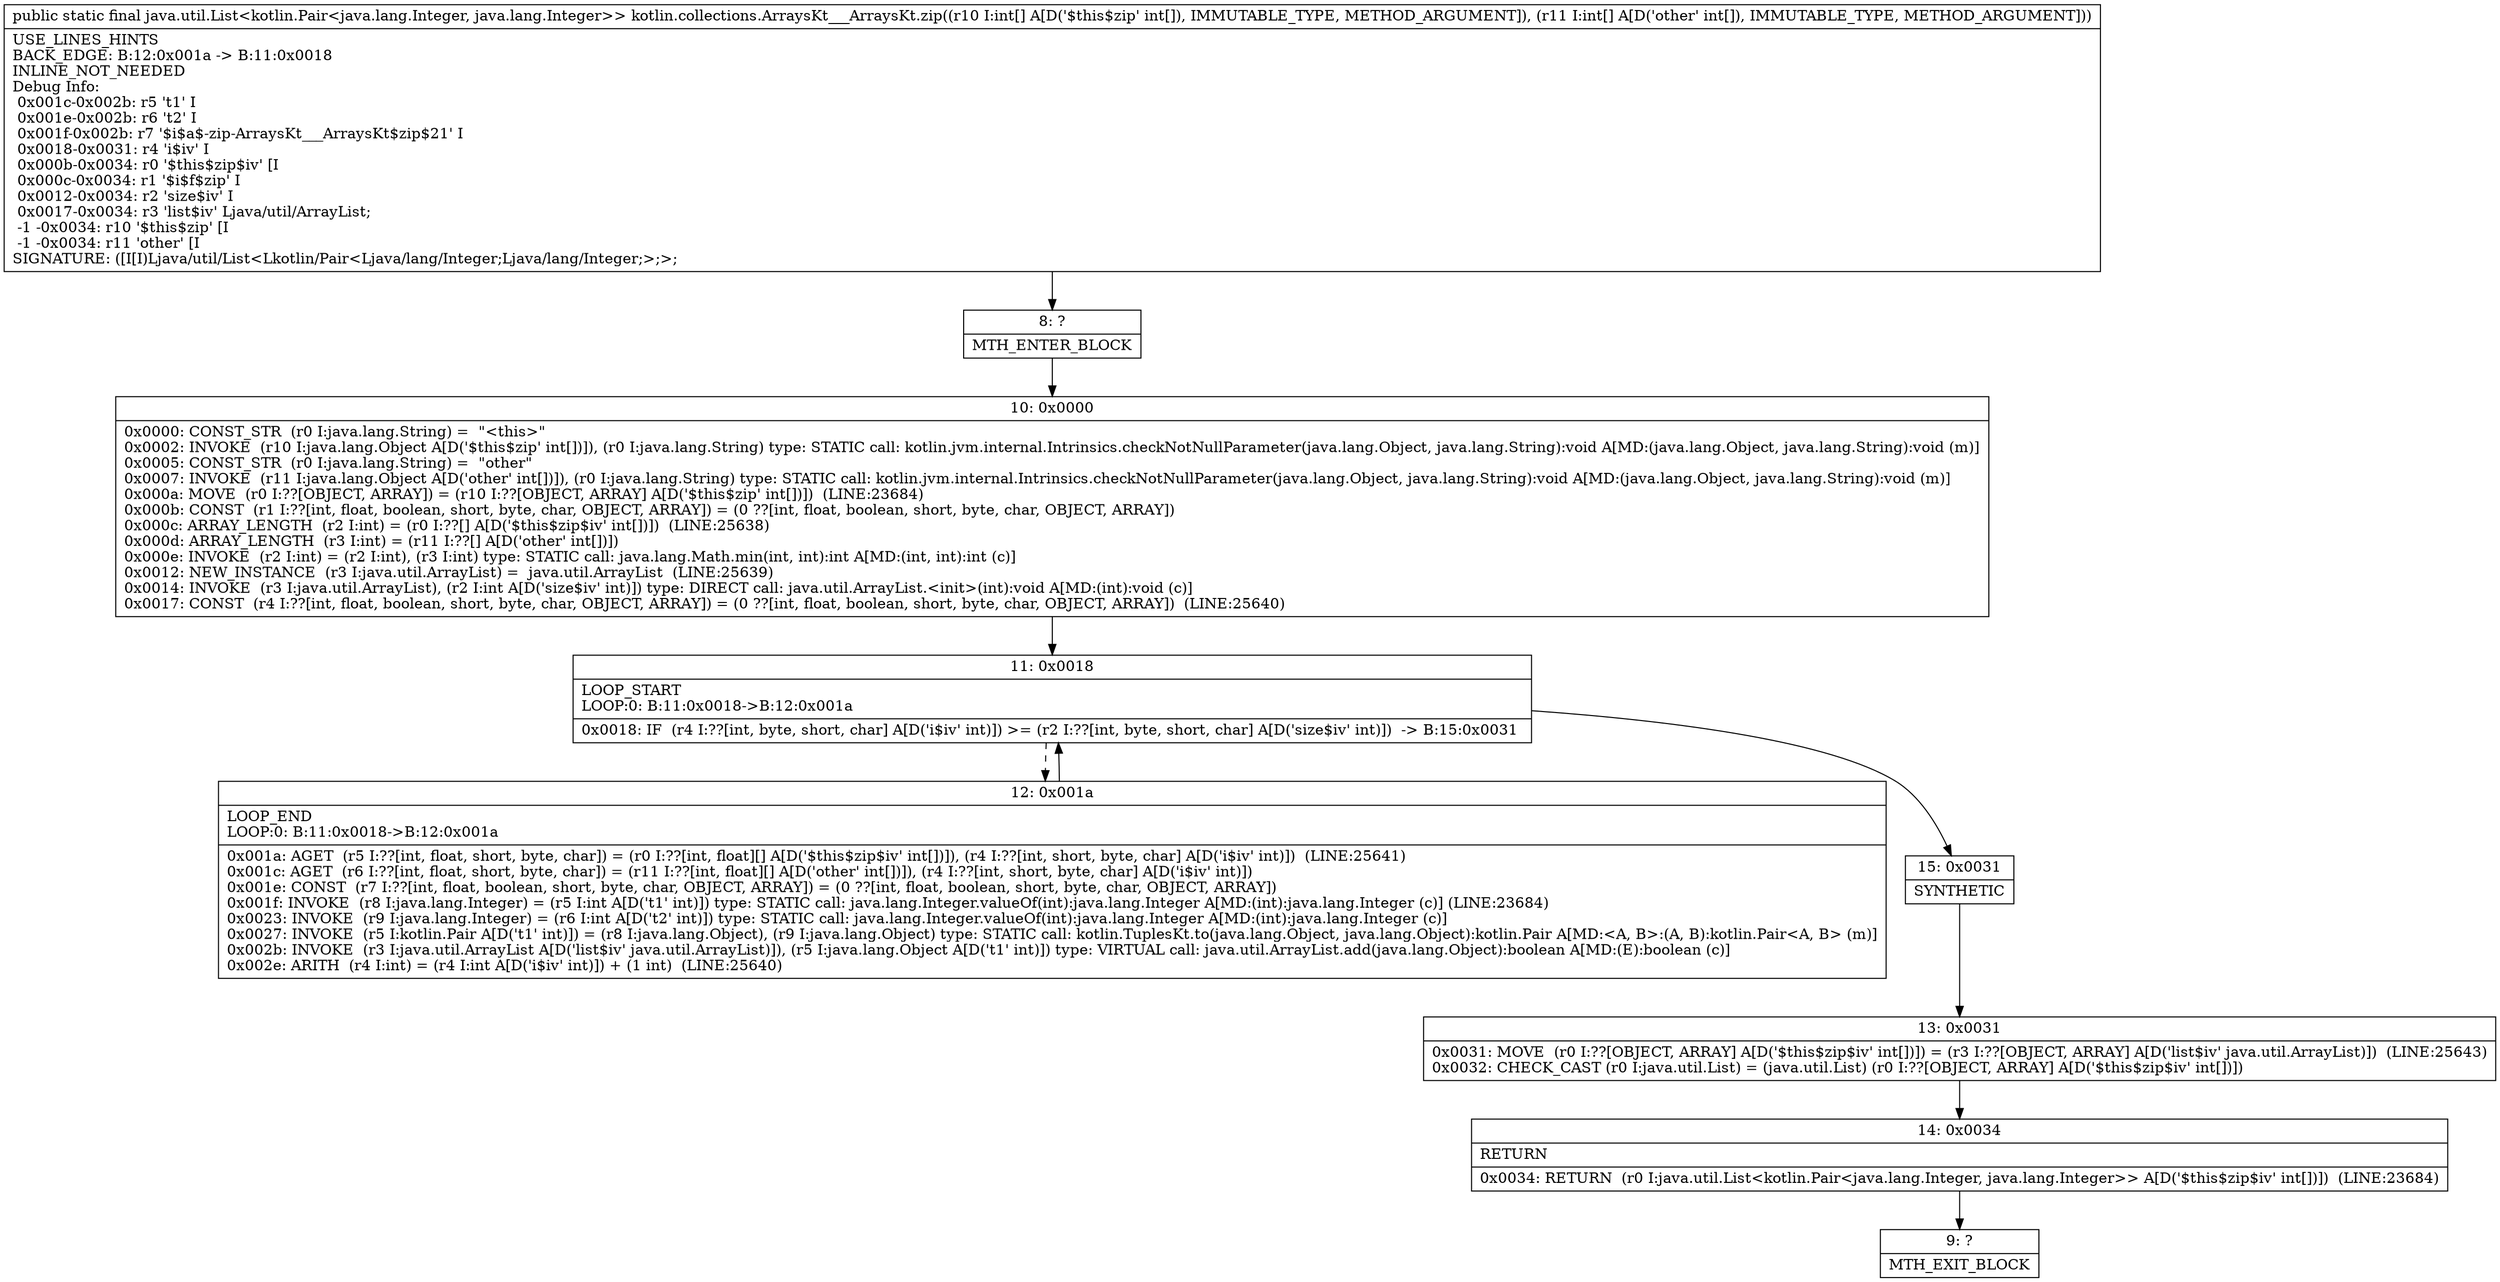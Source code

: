 digraph "CFG forkotlin.collections.ArraysKt___ArraysKt.zip([I[I)Ljava\/util\/List;" {
Node_8 [shape=record,label="{8\:\ ?|MTH_ENTER_BLOCK\l}"];
Node_10 [shape=record,label="{10\:\ 0x0000|0x0000: CONST_STR  (r0 I:java.lang.String) =  \"\<this\>\" \l0x0002: INVOKE  (r10 I:java.lang.Object A[D('$this$zip' int[])]), (r0 I:java.lang.String) type: STATIC call: kotlin.jvm.internal.Intrinsics.checkNotNullParameter(java.lang.Object, java.lang.String):void A[MD:(java.lang.Object, java.lang.String):void (m)]\l0x0005: CONST_STR  (r0 I:java.lang.String) =  \"other\" \l0x0007: INVOKE  (r11 I:java.lang.Object A[D('other' int[])]), (r0 I:java.lang.String) type: STATIC call: kotlin.jvm.internal.Intrinsics.checkNotNullParameter(java.lang.Object, java.lang.String):void A[MD:(java.lang.Object, java.lang.String):void (m)]\l0x000a: MOVE  (r0 I:??[OBJECT, ARRAY]) = (r10 I:??[OBJECT, ARRAY] A[D('$this$zip' int[])])  (LINE:23684)\l0x000b: CONST  (r1 I:??[int, float, boolean, short, byte, char, OBJECT, ARRAY]) = (0 ??[int, float, boolean, short, byte, char, OBJECT, ARRAY]) \l0x000c: ARRAY_LENGTH  (r2 I:int) = (r0 I:??[] A[D('$this$zip$iv' int[])])  (LINE:25638)\l0x000d: ARRAY_LENGTH  (r3 I:int) = (r11 I:??[] A[D('other' int[])]) \l0x000e: INVOKE  (r2 I:int) = (r2 I:int), (r3 I:int) type: STATIC call: java.lang.Math.min(int, int):int A[MD:(int, int):int (c)]\l0x0012: NEW_INSTANCE  (r3 I:java.util.ArrayList) =  java.util.ArrayList  (LINE:25639)\l0x0014: INVOKE  (r3 I:java.util.ArrayList), (r2 I:int A[D('size$iv' int)]) type: DIRECT call: java.util.ArrayList.\<init\>(int):void A[MD:(int):void (c)]\l0x0017: CONST  (r4 I:??[int, float, boolean, short, byte, char, OBJECT, ARRAY]) = (0 ??[int, float, boolean, short, byte, char, OBJECT, ARRAY])  (LINE:25640)\l}"];
Node_11 [shape=record,label="{11\:\ 0x0018|LOOP_START\lLOOP:0: B:11:0x0018\-\>B:12:0x001a\l|0x0018: IF  (r4 I:??[int, byte, short, char] A[D('i$iv' int)]) \>= (r2 I:??[int, byte, short, char] A[D('size$iv' int)])  \-\> B:15:0x0031 \l}"];
Node_12 [shape=record,label="{12\:\ 0x001a|LOOP_END\lLOOP:0: B:11:0x0018\-\>B:12:0x001a\l|0x001a: AGET  (r5 I:??[int, float, short, byte, char]) = (r0 I:??[int, float][] A[D('$this$zip$iv' int[])]), (r4 I:??[int, short, byte, char] A[D('i$iv' int)])  (LINE:25641)\l0x001c: AGET  (r6 I:??[int, float, short, byte, char]) = (r11 I:??[int, float][] A[D('other' int[])]), (r4 I:??[int, short, byte, char] A[D('i$iv' int)]) \l0x001e: CONST  (r7 I:??[int, float, boolean, short, byte, char, OBJECT, ARRAY]) = (0 ??[int, float, boolean, short, byte, char, OBJECT, ARRAY]) \l0x001f: INVOKE  (r8 I:java.lang.Integer) = (r5 I:int A[D('t1' int)]) type: STATIC call: java.lang.Integer.valueOf(int):java.lang.Integer A[MD:(int):java.lang.Integer (c)] (LINE:23684)\l0x0023: INVOKE  (r9 I:java.lang.Integer) = (r6 I:int A[D('t2' int)]) type: STATIC call: java.lang.Integer.valueOf(int):java.lang.Integer A[MD:(int):java.lang.Integer (c)]\l0x0027: INVOKE  (r5 I:kotlin.Pair A[D('t1' int)]) = (r8 I:java.lang.Object), (r9 I:java.lang.Object) type: STATIC call: kotlin.TuplesKt.to(java.lang.Object, java.lang.Object):kotlin.Pair A[MD:\<A, B\>:(A, B):kotlin.Pair\<A, B\> (m)]\l0x002b: INVOKE  (r3 I:java.util.ArrayList A[D('list$iv' java.util.ArrayList)]), (r5 I:java.lang.Object A[D('t1' int)]) type: VIRTUAL call: java.util.ArrayList.add(java.lang.Object):boolean A[MD:(E):boolean (c)]\l0x002e: ARITH  (r4 I:int) = (r4 I:int A[D('i$iv' int)]) + (1 int)  (LINE:25640)\l}"];
Node_15 [shape=record,label="{15\:\ 0x0031|SYNTHETIC\l}"];
Node_13 [shape=record,label="{13\:\ 0x0031|0x0031: MOVE  (r0 I:??[OBJECT, ARRAY] A[D('$this$zip$iv' int[])]) = (r3 I:??[OBJECT, ARRAY] A[D('list$iv' java.util.ArrayList)])  (LINE:25643)\l0x0032: CHECK_CAST (r0 I:java.util.List) = (java.util.List) (r0 I:??[OBJECT, ARRAY] A[D('$this$zip$iv' int[])]) \l}"];
Node_14 [shape=record,label="{14\:\ 0x0034|RETURN\l|0x0034: RETURN  (r0 I:java.util.List\<kotlin.Pair\<java.lang.Integer, java.lang.Integer\>\> A[D('$this$zip$iv' int[])])  (LINE:23684)\l}"];
Node_9 [shape=record,label="{9\:\ ?|MTH_EXIT_BLOCK\l}"];
MethodNode[shape=record,label="{public static final java.util.List\<kotlin.Pair\<java.lang.Integer, java.lang.Integer\>\> kotlin.collections.ArraysKt___ArraysKt.zip((r10 I:int[] A[D('$this$zip' int[]), IMMUTABLE_TYPE, METHOD_ARGUMENT]), (r11 I:int[] A[D('other' int[]), IMMUTABLE_TYPE, METHOD_ARGUMENT]))  | USE_LINES_HINTS\lBACK_EDGE: B:12:0x001a \-\> B:11:0x0018\lINLINE_NOT_NEEDED\lDebug Info:\l  0x001c\-0x002b: r5 't1' I\l  0x001e\-0x002b: r6 't2' I\l  0x001f\-0x002b: r7 '$i$a$\-zip\-ArraysKt___ArraysKt$zip$21' I\l  0x0018\-0x0031: r4 'i$iv' I\l  0x000b\-0x0034: r0 '$this$zip$iv' [I\l  0x000c\-0x0034: r1 '$i$f$zip' I\l  0x0012\-0x0034: r2 'size$iv' I\l  0x0017\-0x0034: r3 'list$iv' Ljava\/util\/ArrayList;\l  \-1 \-0x0034: r10 '$this$zip' [I\l  \-1 \-0x0034: r11 'other' [I\lSIGNATURE: ([I[I)Ljava\/util\/List\<Lkotlin\/Pair\<Ljava\/lang\/Integer;Ljava\/lang\/Integer;\>;\>;\l}"];
MethodNode -> Node_8;Node_8 -> Node_10;
Node_10 -> Node_11;
Node_11 -> Node_12[style=dashed];
Node_11 -> Node_15;
Node_12 -> Node_11;
Node_15 -> Node_13;
Node_13 -> Node_14;
Node_14 -> Node_9;
}

